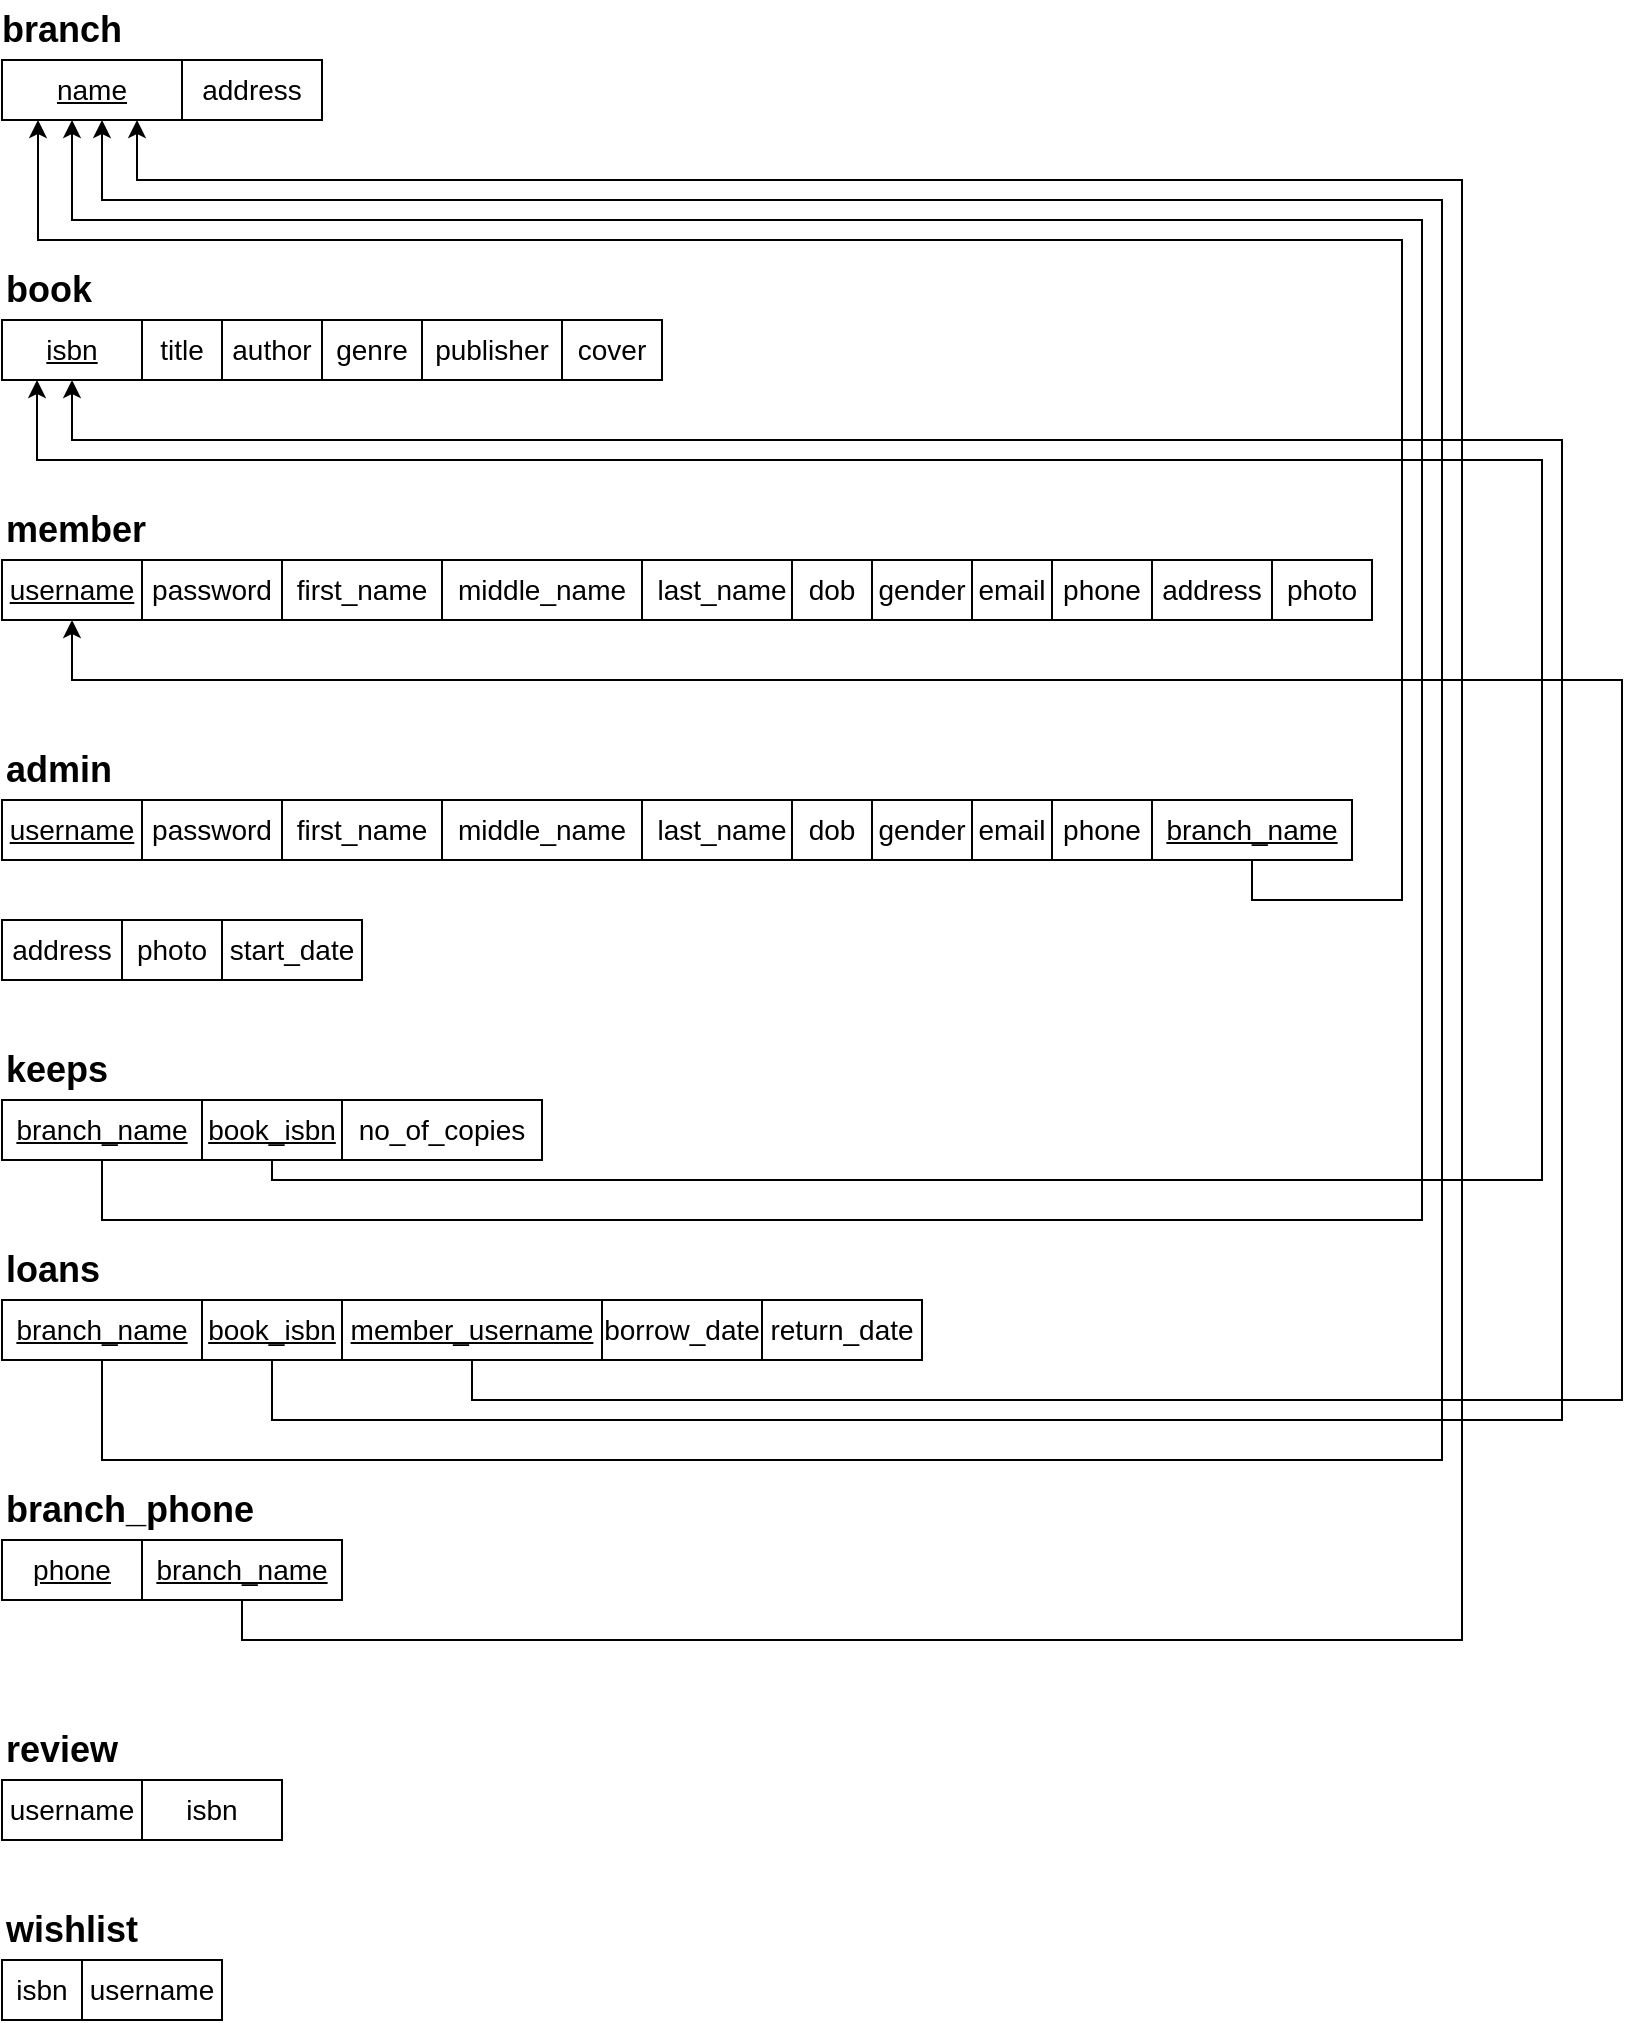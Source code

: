 <mxfile version="20.2.7" type="github">
  <diagram id="CFNRWCM8x2PWsgi7f_gd" name="Page-1">
    <mxGraphModel dx="1643" dy="704" grid="1" gridSize="10" guides="1" tooltips="1" connect="1" arrows="1" fold="1" page="1" pageScale="1" pageWidth="850" pageHeight="1100" math="0" shadow="0">
      <root>
        <mxCell id="0" />
        <mxCell id="1" parent="0" />
        <mxCell id="zyh0JKEbAlSyDnryhz_2-1" value="&lt;u&gt;&lt;font style=&quot;font-size: 14px;&quot;&gt;name&lt;/font&gt;&lt;/u&gt;" style="rounded=0;whiteSpace=wrap;html=1;align=center;" vertex="1" parent="1">
          <mxGeometry x="10" y="60" width="90" height="30" as="geometry" />
        </mxCell>
        <mxCell id="zyh0JKEbAlSyDnryhz_2-4" value="&lt;font style=&quot;font-size: 14px;&quot;&gt;address&lt;/font&gt;" style="rounded=0;whiteSpace=wrap;html=1;" vertex="1" parent="1">
          <mxGeometry x="100" y="60" width="70" height="30" as="geometry" />
        </mxCell>
        <mxCell id="zyh0JKEbAlSyDnryhz_2-5" value="&lt;b&gt;&lt;font style=&quot;font-size: 18px;&quot;&gt;branch&lt;/font&gt;&lt;/b&gt;" style="text;html=1;strokeColor=none;fillColor=none;align=center;verticalAlign=middle;whiteSpace=wrap;rounded=0;" vertex="1" parent="1">
          <mxGeometry x="10" y="30" width="60" height="30" as="geometry" />
        </mxCell>
        <mxCell id="zyh0JKEbAlSyDnryhz_2-6" value="&lt;u&gt;&lt;font style=&quot;font-size: 14px;&quot;&gt;isbn&lt;/font&gt;&lt;/u&gt;" style="rounded=0;whiteSpace=wrap;html=1;" vertex="1" parent="1">
          <mxGeometry x="10" y="190" width="70" height="30" as="geometry" />
        </mxCell>
        <mxCell id="zyh0JKEbAlSyDnryhz_2-7" value="&lt;font style=&quot;font-size: 14px;&quot;&gt;title&lt;/font&gt;" style="rounded=0;whiteSpace=wrap;html=1;" vertex="1" parent="1">
          <mxGeometry x="80" y="190" width="40" height="30" as="geometry" />
        </mxCell>
        <mxCell id="zyh0JKEbAlSyDnryhz_2-8" value="&lt;span style=&quot;font-size: 18px;&quot;&gt;&lt;b&gt;book&lt;/b&gt;&lt;/span&gt;" style="text;html=1;strokeColor=none;fillColor=none;align=left;verticalAlign=middle;whiteSpace=wrap;rounded=0;" vertex="1" parent="1">
          <mxGeometry x="10" y="160" width="60" height="30" as="geometry" />
        </mxCell>
        <mxCell id="zyh0JKEbAlSyDnryhz_2-9" value="&lt;u&gt;&lt;font style=&quot;font-size: 14px;&quot;&gt;username&lt;/font&gt;&lt;/u&gt;" style="rounded=0;whiteSpace=wrap;html=1;" vertex="1" parent="1">
          <mxGeometry x="10" y="310" width="70" height="30" as="geometry" />
        </mxCell>
        <mxCell id="zyh0JKEbAlSyDnryhz_2-10" value="&lt;font style=&quot;font-size: 14px;&quot;&gt;password&lt;/font&gt;" style="rounded=0;whiteSpace=wrap;html=1;" vertex="1" parent="1">
          <mxGeometry x="80" y="310" width="70" height="30" as="geometry" />
        </mxCell>
        <mxCell id="zyh0JKEbAlSyDnryhz_2-11" value="&lt;span style=&quot;font-size: 18px;&quot;&gt;&lt;b&gt;member&lt;/b&gt;&lt;/span&gt;" style="text;html=1;strokeColor=none;fillColor=none;align=left;verticalAlign=middle;whiteSpace=wrap;rounded=0;" vertex="1" parent="1">
          <mxGeometry x="10" y="280" width="60" height="30" as="geometry" />
        </mxCell>
        <mxCell id="zyh0JKEbAlSyDnryhz_2-14" value="&lt;span style=&quot;font-size: 18px;&quot;&gt;&lt;b&gt;admin&lt;/b&gt;&lt;/span&gt;" style="text;html=1;strokeColor=none;fillColor=none;align=left;verticalAlign=middle;whiteSpace=wrap;rounded=0;" vertex="1" parent="1">
          <mxGeometry x="10" y="400" width="60" height="30" as="geometry" />
        </mxCell>
        <mxCell id="zyh0JKEbAlSyDnryhz_2-71" style="edgeStyle=orthogonalEdgeStyle;rounded=0;orthogonalLoop=1;jettySize=auto;html=1;entryX=0.25;entryY=1;entryDx=0;entryDy=0;fontSize=14;" edge="1" parent="1" source="zyh0JKEbAlSyDnryhz_2-16" target="zyh0JKEbAlSyDnryhz_2-6">
          <mxGeometry relative="1" as="geometry">
            <Array as="points">
              <mxPoint x="145" y="620" />
              <mxPoint x="780" y="620" />
              <mxPoint x="780" y="260" />
              <mxPoint x="28" y="260" />
            </Array>
          </mxGeometry>
        </mxCell>
        <mxCell id="zyh0JKEbAlSyDnryhz_2-16" value="&lt;u&gt;&lt;font style=&quot;font-size: 14px;&quot;&gt;book_isbn&lt;/font&gt;&lt;/u&gt;" style="rounded=0;whiteSpace=wrap;html=1;" vertex="1" parent="1">
          <mxGeometry x="110" y="580" width="70" height="30" as="geometry" />
        </mxCell>
        <mxCell id="zyh0JKEbAlSyDnryhz_2-17" value="&lt;span style=&quot;font-size: 18px;&quot;&gt;&lt;b&gt;keeps&lt;/b&gt;&lt;/span&gt;" style="text;html=1;strokeColor=none;fillColor=none;align=left;verticalAlign=middle;whiteSpace=wrap;rounded=0;" vertex="1" parent="1">
          <mxGeometry x="10" y="550" width="60" height="30" as="geometry" />
        </mxCell>
        <mxCell id="zyh0JKEbAlSyDnryhz_2-74" style="edgeStyle=orthogonalEdgeStyle;rounded=0;orthogonalLoop=1;jettySize=auto;html=1;entryX=0.5;entryY=1;entryDx=0;entryDy=0;fontSize=14;" edge="1" parent="1" source="zyh0JKEbAlSyDnryhz_2-19" target="zyh0JKEbAlSyDnryhz_2-6">
          <mxGeometry relative="1" as="geometry">
            <Array as="points">
              <mxPoint x="145" y="740" />
              <mxPoint x="790" y="740" />
              <mxPoint x="790" y="250" />
              <mxPoint x="45" y="250" />
            </Array>
          </mxGeometry>
        </mxCell>
        <mxCell id="zyh0JKEbAlSyDnryhz_2-19" value="&lt;u&gt;&lt;font style=&quot;font-size: 14px;&quot;&gt;book_isbn&lt;/font&gt;&lt;/u&gt;" style="rounded=0;whiteSpace=wrap;html=1;" vertex="1" parent="1">
          <mxGeometry x="110" y="680" width="70" height="30" as="geometry" />
        </mxCell>
        <mxCell id="zyh0JKEbAlSyDnryhz_2-20" value="&lt;span style=&quot;font-size: 18px;&quot;&gt;&lt;b&gt;loans&lt;/b&gt;&lt;/span&gt;" style="text;html=1;strokeColor=none;fillColor=none;align=left;verticalAlign=middle;whiteSpace=wrap;rounded=0;" vertex="1" parent="1">
          <mxGeometry x="10" y="650" width="60" height="30" as="geometry" />
        </mxCell>
        <mxCell id="zyh0JKEbAlSyDnryhz_2-21" value="&lt;u&gt;&lt;font style=&quot;font-size: 14px;&quot;&gt;phone&lt;/font&gt;&lt;/u&gt;" style="rounded=0;whiteSpace=wrap;html=1;" vertex="1" parent="1">
          <mxGeometry x="10" y="800" width="70" height="30" as="geometry" />
        </mxCell>
        <mxCell id="zyh0JKEbAlSyDnryhz_2-76" style="edgeStyle=orthogonalEdgeStyle;rounded=0;orthogonalLoop=1;jettySize=auto;html=1;fontSize=14;entryX=0.75;entryY=1;entryDx=0;entryDy=0;" edge="1" parent="1" source="zyh0JKEbAlSyDnryhz_2-22" target="zyh0JKEbAlSyDnryhz_2-1">
          <mxGeometry relative="1" as="geometry">
            <mxPoint x="70" y="90" as="targetPoint" />
            <Array as="points">
              <mxPoint x="130" y="850" />
              <mxPoint x="740" y="850" />
              <mxPoint x="740" y="120" />
              <mxPoint x="78" y="120" />
            </Array>
          </mxGeometry>
        </mxCell>
        <mxCell id="zyh0JKEbAlSyDnryhz_2-22" value="&lt;u&gt;&lt;font style=&quot;font-size: 14px;&quot;&gt;branch_name&lt;/font&gt;&lt;/u&gt;" style="rounded=0;whiteSpace=wrap;html=1;" vertex="1" parent="1">
          <mxGeometry x="80" y="800" width="100" height="30" as="geometry" />
        </mxCell>
        <mxCell id="zyh0JKEbAlSyDnryhz_2-23" value="&lt;span style=&quot;font-size: 18px;&quot;&gt;&lt;b&gt;branch_phone&lt;/b&gt;&lt;/span&gt;" style="text;html=1;strokeColor=none;fillColor=none;align=left;verticalAlign=middle;whiteSpace=wrap;rounded=0;" vertex="1" parent="1">
          <mxGeometry x="10" y="770" width="60" height="30" as="geometry" />
        </mxCell>
        <mxCell id="zyh0JKEbAlSyDnryhz_2-24" value="&lt;font style=&quot;font-size: 14px;&quot;&gt;username&lt;/font&gt;" style="rounded=0;whiteSpace=wrap;html=1;" vertex="1" parent="1">
          <mxGeometry x="10" y="920" width="70" height="30" as="geometry" />
        </mxCell>
        <mxCell id="zyh0JKEbAlSyDnryhz_2-25" value="&lt;font style=&quot;font-size: 14px;&quot;&gt;isbn&lt;/font&gt;" style="rounded=0;whiteSpace=wrap;html=1;" vertex="1" parent="1">
          <mxGeometry x="80" y="920" width="70" height="30" as="geometry" />
        </mxCell>
        <mxCell id="zyh0JKEbAlSyDnryhz_2-26" value="&lt;span style=&quot;font-size: 18px;&quot;&gt;&lt;b&gt;review&lt;/b&gt;&lt;/span&gt;" style="text;html=1;strokeColor=none;fillColor=none;align=left;verticalAlign=middle;whiteSpace=wrap;rounded=0;" vertex="1" parent="1">
          <mxGeometry x="10" y="890" width="60" height="30" as="geometry" />
        </mxCell>
        <mxCell id="zyh0JKEbAlSyDnryhz_2-27" value="&lt;font style=&quot;font-size: 14px;&quot;&gt;isbn&lt;/font&gt;" style="rounded=0;whiteSpace=wrap;html=1;" vertex="1" parent="1">
          <mxGeometry x="10" y="1010" width="40" height="30" as="geometry" />
        </mxCell>
        <mxCell id="zyh0JKEbAlSyDnryhz_2-28" value="&lt;font style=&quot;font-size: 14px;&quot;&gt;username&lt;/font&gt;" style="rounded=0;whiteSpace=wrap;html=1;" vertex="1" parent="1">
          <mxGeometry x="50" y="1010" width="70" height="30" as="geometry" />
        </mxCell>
        <mxCell id="zyh0JKEbAlSyDnryhz_2-29" value="&lt;span style=&quot;font-size: 18px;&quot;&gt;&lt;b&gt;wishlist&lt;/b&gt;&lt;/span&gt;" style="text;html=1;strokeColor=none;fillColor=none;align=left;verticalAlign=middle;whiteSpace=wrap;rounded=0;" vertex="1" parent="1">
          <mxGeometry x="10" y="980" width="60" height="30" as="geometry" />
        </mxCell>
        <mxCell id="zyh0JKEbAlSyDnryhz_2-75" style="edgeStyle=orthogonalEdgeStyle;rounded=0;orthogonalLoop=1;jettySize=auto;html=1;entryX=0.5;entryY=1;entryDx=0;entryDy=0;fontSize=14;" edge="1" parent="1" source="zyh0JKEbAlSyDnryhz_2-30" target="zyh0JKEbAlSyDnryhz_2-9">
          <mxGeometry relative="1" as="geometry">
            <Array as="points">
              <mxPoint x="245" y="730" />
              <mxPoint x="820" y="730" />
              <mxPoint x="820" y="370" />
              <mxPoint x="45" y="370" />
            </Array>
          </mxGeometry>
        </mxCell>
        <mxCell id="zyh0JKEbAlSyDnryhz_2-30" value="&lt;u&gt;&lt;font style=&quot;font-size: 14px;&quot;&gt;member_username&lt;/font&gt;&lt;/u&gt;" style="rounded=0;whiteSpace=wrap;html=1;" vertex="1" parent="1">
          <mxGeometry x="180" y="680" width="130" height="30" as="geometry" />
        </mxCell>
        <mxCell id="zyh0JKEbAlSyDnryhz_2-70" style="edgeStyle=orthogonalEdgeStyle;rounded=0;orthogonalLoop=1;jettySize=auto;html=1;fontSize=14;" edge="1" parent="1" source="zyh0JKEbAlSyDnryhz_2-32" target="zyh0JKEbAlSyDnryhz_2-1">
          <mxGeometry relative="1" as="geometry">
            <mxPoint x="45" y="100" as="targetPoint" />
            <Array as="points">
              <mxPoint x="60" y="640" />
              <mxPoint x="720" y="640" />
              <mxPoint x="720" y="140" />
              <mxPoint x="45" y="140" />
            </Array>
          </mxGeometry>
        </mxCell>
        <mxCell id="zyh0JKEbAlSyDnryhz_2-32" value="&lt;u&gt;&lt;font style=&quot;font-size: 14px;&quot;&gt;branch_name&lt;/font&gt;&lt;/u&gt;" style="rounded=0;whiteSpace=wrap;html=1;" vertex="1" parent="1">
          <mxGeometry x="10" y="580" width="100" height="30" as="geometry" />
        </mxCell>
        <mxCell id="zyh0JKEbAlSyDnryhz_2-73" style="edgeStyle=orthogonalEdgeStyle;rounded=0;orthogonalLoop=1;jettySize=auto;html=1;fontSize=14;" edge="1" parent="1" source="zyh0JKEbAlSyDnryhz_2-33">
          <mxGeometry relative="1" as="geometry">
            <mxPoint x="60" y="90" as="targetPoint" />
            <Array as="points">
              <mxPoint x="60" y="760" />
              <mxPoint x="730" y="760" />
              <mxPoint x="730" y="130" />
              <mxPoint x="60" y="130" />
            </Array>
          </mxGeometry>
        </mxCell>
        <mxCell id="zyh0JKEbAlSyDnryhz_2-33" value="&lt;u&gt;&lt;font style=&quot;font-size: 14px;&quot;&gt;branch_name&lt;/font&gt;&lt;/u&gt;" style="rounded=0;whiteSpace=wrap;html=1;" vertex="1" parent="1">
          <mxGeometry x="10" y="680" width="100" height="30" as="geometry" />
        </mxCell>
        <mxCell id="zyh0JKEbAlSyDnryhz_2-35" value="&lt;font style=&quot;font-size: 14px;&quot;&gt;author&lt;/font&gt;" style="rounded=0;whiteSpace=wrap;html=1;" vertex="1" parent="1">
          <mxGeometry x="120" y="190" width="50" height="30" as="geometry" />
        </mxCell>
        <mxCell id="zyh0JKEbAlSyDnryhz_2-36" value="&lt;font style=&quot;font-size: 14px;&quot;&gt;genre&lt;/font&gt;" style="rounded=0;whiteSpace=wrap;html=1;" vertex="1" parent="1">
          <mxGeometry x="170" y="190" width="50" height="30" as="geometry" />
        </mxCell>
        <mxCell id="zyh0JKEbAlSyDnryhz_2-37" value="&lt;font style=&quot;font-size: 14px;&quot;&gt;publisher&lt;/font&gt;" style="rounded=0;whiteSpace=wrap;html=1;" vertex="1" parent="1">
          <mxGeometry x="220" y="190" width="70" height="30" as="geometry" />
        </mxCell>
        <mxCell id="zyh0JKEbAlSyDnryhz_2-38" value="&lt;font style=&quot;font-size: 14px;&quot;&gt;cover&lt;/font&gt;" style="rounded=0;whiteSpace=wrap;html=1;" vertex="1" parent="1">
          <mxGeometry x="290" y="190" width="50" height="30" as="geometry" />
        </mxCell>
        <mxCell id="zyh0JKEbAlSyDnryhz_2-39" value="&lt;font style=&quot;font-size: 14px;&quot;&gt;first_name&lt;/font&gt;" style="rounded=0;whiteSpace=wrap;html=1;" vertex="1" parent="1">
          <mxGeometry x="150" y="310" width="80" height="30" as="geometry" />
        </mxCell>
        <mxCell id="zyh0JKEbAlSyDnryhz_2-40" value="&lt;font style=&quot;font-size: 14px;&quot;&gt;middle_name&lt;/font&gt;" style="rounded=0;whiteSpace=wrap;html=1;" vertex="1" parent="1">
          <mxGeometry x="230" y="310" width="100" height="30" as="geometry" />
        </mxCell>
        <mxCell id="zyh0JKEbAlSyDnryhz_2-41" value="&lt;font style=&quot;font-size: 14px;&quot;&gt;last_name&lt;/font&gt;" style="rounded=0;whiteSpace=wrap;html=1;" vertex="1" parent="1">
          <mxGeometry x="330" y="310" width="80" height="30" as="geometry" />
        </mxCell>
        <mxCell id="zyh0JKEbAlSyDnryhz_2-42" value="&lt;font style=&quot;font-size: 14px;&quot;&gt;dob&lt;/font&gt;" style="rounded=0;whiteSpace=wrap;html=1;" vertex="1" parent="1">
          <mxGeometry x="405" y="310" width="40" height="30" as="geometry" />
        </mxCell>
        <mxCell id="zyh0JKEbAlSyDnryhz_2-43" value="&lt;font style=&quot;font-size: 14px;&quot;&gt;gender&lt;/font&gt;" style="rounded=0;whiteSpace=wrap;html=1;" vertex="1" parent="1">
          <mxGeometry x="445" y="310" width="50" height="30" as="geometry" />
        </mxCell>
        <mxCell id="zyh0JKEbAlSyDnryhz_2-44" value="&lt;font style=&quot;font-size: 14px;&quot;&gt;email&lt;/font&gt;" style="rounded=0;whiteSpace=wrap;html=1;" vertex="1" parent="1">
          <mxGeometry x="495" y="310" width="40" height="30" as="geometry" />
        </mxCell>
        <mxCell id="zyh0JKEbAlSyDnryhz_2-45" value="&lt;font style=&quot;font-size: 14px;&quot;&gt;phone&lt;/font&gt;" style="rounded=0;whiteSpace=wrap;html=1;" vertex="1" parent="1">
          <mxGeometry x="535" y="310" width="50" height="30" as="geometry" />
        </mxCell>
        <mxCell id="zyh0JKEbAlSyDnryhz_2-46" value="&lt;font style=&quot;font-size: 14px;&quot;&gt;address&lt;/font&gt;" style="rounded=0;whiteSpace=wrap;html=1;" vertex="1" parent="1">
          <mxGeometry x="585" y="310" width="60" height="30" as="geometry" />
        </mxCell>
        <mxCell id="zyh0JKEbAlSyDnryhz_2-47" value="&lt;font style=&quot;font-size: 14px;&quot;&gt;photo&lt;/font&gt;" style="rounded=0;whiteSpace=wrap;html=1;" vertex="1" parent="1">
          <mxGeometry x="645" y="310" width="50" height="30" as="geometry" />
        </mxCell>
        <mxCell id="zyh0JKEbAlSyDnryhz_2-49" value="&lt;u&gt;&lt;font style=&quot;font-size: 14px;&quot;&gt;username&lt;/font&gt;&lt;/u&gt;" style="rounded=0;whiteSpace=wrap;html=1;" vertex="1" parent="1">
          <mxGeometry x="10" y="430" width="70" height="30" as="geometry" />
        </mxCell>
        <mxCell id="zyh0JKEbAlSyDnryhz_2-50" value="&lt;font style=&quot;font-size: 14px;&quot;&gt;password&lt;/font&gt;" style="rounded=0;whiteSpace=wrap;html=1;" vertex="1" parent="1">
          <mxGeometry x="80" y="430" width="70" height="30" as="geometry" />
        </mxCell>
        <mxCell id="zyh0JKEbAlSyDnryhz_2-51" value="&lt;font style=&quot;font-size: 14px;&quot;&gt;first_name&lt;/font&gt;" style="rounded=0;whiteSpace=wrap;html=1;" vertex="1" parent="1">
          <mxGeometry x="150" y="430" width="80" height="30" as="geometry" />
        </mxCell>
        <mxCell id="zyh0JKEbAlSyDnryhz_2-52" value="&lt;font style=&quot;font-size: 14px;&quot;&gt;middle_name&lt;/font&gt;" style="rounded=0;whiteSpace=wrap;html=1;" vertex="1" parent="1">
          <mxGeometry x="230" y="430" width="100" height="30" as="geometry" />
        </mxCell>
        <mxCell id="zyh0JKEbAlSyDnryhz_2-53" value="&lt;font style=&quot;font-size: 14px;&quot;&gt;last_name&lt;/font&gt;" style="rounded=0;whiteSpace=wrap;html=1;" vertex="1" parent="1">
          <mxGeometry x="330" y="430" width="80" height="30" as="geometry" />
        </mxCell>
        <mxCell id="zyh0JKEbAlSyDnryhz_2-54" value="&lt;font style=&quot;font-size: 14px;&quot;&gt;dob&lt;/font&gt;" style="rounded=0;whiteSpace=wrap;html=1;" vertex="1" parent="1">
          <mxGeometry x="405" y="430" width="40" height="30" as="geometry" />
        </mxCell>
        <mxCell id="zyh0JKEbAlSyDnryhz_2-55" value="&lt;font style=&quot;font-size: 14px;&quot;&gt;gender&lt;/font&gt;" style="rounded=0;whiteSpace=wrap;html=1;" vertex="1" parent="1">
          <mxGeometry x="445" y="430" width="50" height="30" as="geometry" />
        </mxCell>
        <mxCell id="zyh0JKEbAlSyDnryhz_2-56" value="&lt;font style=&quot;font-size: 14px;&quot;&gt;email&lt;/font&gt;" style="rounded=0;whiteSpace=wrap;html=1;" vertex="1" parent="1">
          <mxGeometry x="495" y="430" width="40" height="30" as="geometry" />
        </mxCell>
        <mxCell id="zyh0JKEbAlSyDnryhz_2-57" value="&lt;font style=&quot;font-size: 14px;&quot;&gt;phone&lt;/font&gt;" style="rounded=0;whiteSpace=wrap;html=1;" vertex="1" parent="1">
          <mxGeometry x="535" y="430" width="50" height="30" as="geometry" />
        </mxCell>
        <mxCell id="zyh0JKEbAlSyDnryhz_2-58" value="&lt;font style=&quot;font-size: 14px;&quot;&gt;address&lt;/font&gt;" style="rounded=0;whiteSpace=wrap;html=1;" vertex="1" parent="1">
          <mxGeometry x="10" y="490" width="60" height="30" as="geometry" />
        </mxCell>
        <mxCell id="zyh0JKEbAlSyDnryhz_2-59" value="&lt;font style=&quot;font-size: 14px;&quot;&gt;photo&lt;/font&gt;" style="rounded=0;whiteSpace=wrap;html=1;" vertex="1" parent="1">
          <mxGeometry x="70" y="490" width="50" height="30" as="geometry" />
        </mxCell>
        <mxCell id="zyh0JKEbAlSyDnryhz_2-60" value="&lt;font style=&quot;font-size: 14px;&quot;&gt;start_date&lt;/font&gt;" style="rounded=0;whiteSpace=wrap;html=1;" vertex="1" parent="1">
          <mxGeometry x="120" y="490" width="70" height="30" as="geometry" />
        </mxCell>
        <mxCell id="zyh0JKEbAlSyDnryhz_2-61" value="&lt;font style=&quot;font-size: 14px;&quot;&gt;no_of_copies&lt;/font&gt;" style="rounded=0;whiteSpace=wrap;html=1;" vertex="1" parent="1">
          <mxGeometry x="180" y="580" width="100" height="30" as="geometry" />
        </mxCell>
        <mxCell id="zyh0JKEbAlSyDnryhz_2-62" value="&lt;font style=&quot;font-size: 14px;&quot;&gt;return_date&lt;/font&gt;" style="rounded=0;whiteSpace=wrap;html=1;" vertex="1" parent="1">
          <mxGeometry x="390" y="680" width="80" height="30" as="geometry" />
        </mxCell>
        <mxCell id="zyh0JKEbAlSyDnryhz_2-63" value="&lt;font style=&quot;font-size: 14px;&quot;&gt;borrow_date&lt;/font&gt;" style="rounded=0;whiteSpace=wrap;html=1;" vertex="1" parent="1">
          <mxGeometry x="310" y="680" width="80" height="30" as="geometry" />
        </mxCell>
        <mxCell id="zyh0JKEbAlSyDnryhz_2-68" style="edgeStyle=orthogonalEdgeStyle;rounded=0;orthogonalLoop=1;jettySize=auto;html=1;fontSize=14;" edge="1" parent="1" source="zyh0JKEbAlSyDnryhz_2-66" target="zyh0JKEbAlSyDnryhz_2-1">
          <mxGeometry relative="1" as="geometry">
            <mxPoint x="28" y="100" as="targetPoint" />
            <Array as="points">
              <mxPoint x="635" y="480" />
              <mxPoint x="710" y="480" />
              <mxPoint x="710" y="150" />
              <mxPoint x="28" y="150" />
            </Array>
          </mxGeometry>
        </mxCell>
        <mxCell id="zyh0JKEbAlSyDnryhz_2-66" value="&lt;u&gt;&lt;font style=&quot;font-size: 14px;&quot;&gt;branch_name&lt;/font&gt;&lt;/u&gt;" style="rounded=0;whiteSpace=wrap;html=1;" vertex="1" parent="1">
          <mxGeometry x="585" y="430" width="100" height="30" as="geometry" />
        </mxCell>
      </root>
    </mxGraphModel>
  </diagram>
</mxfile>
